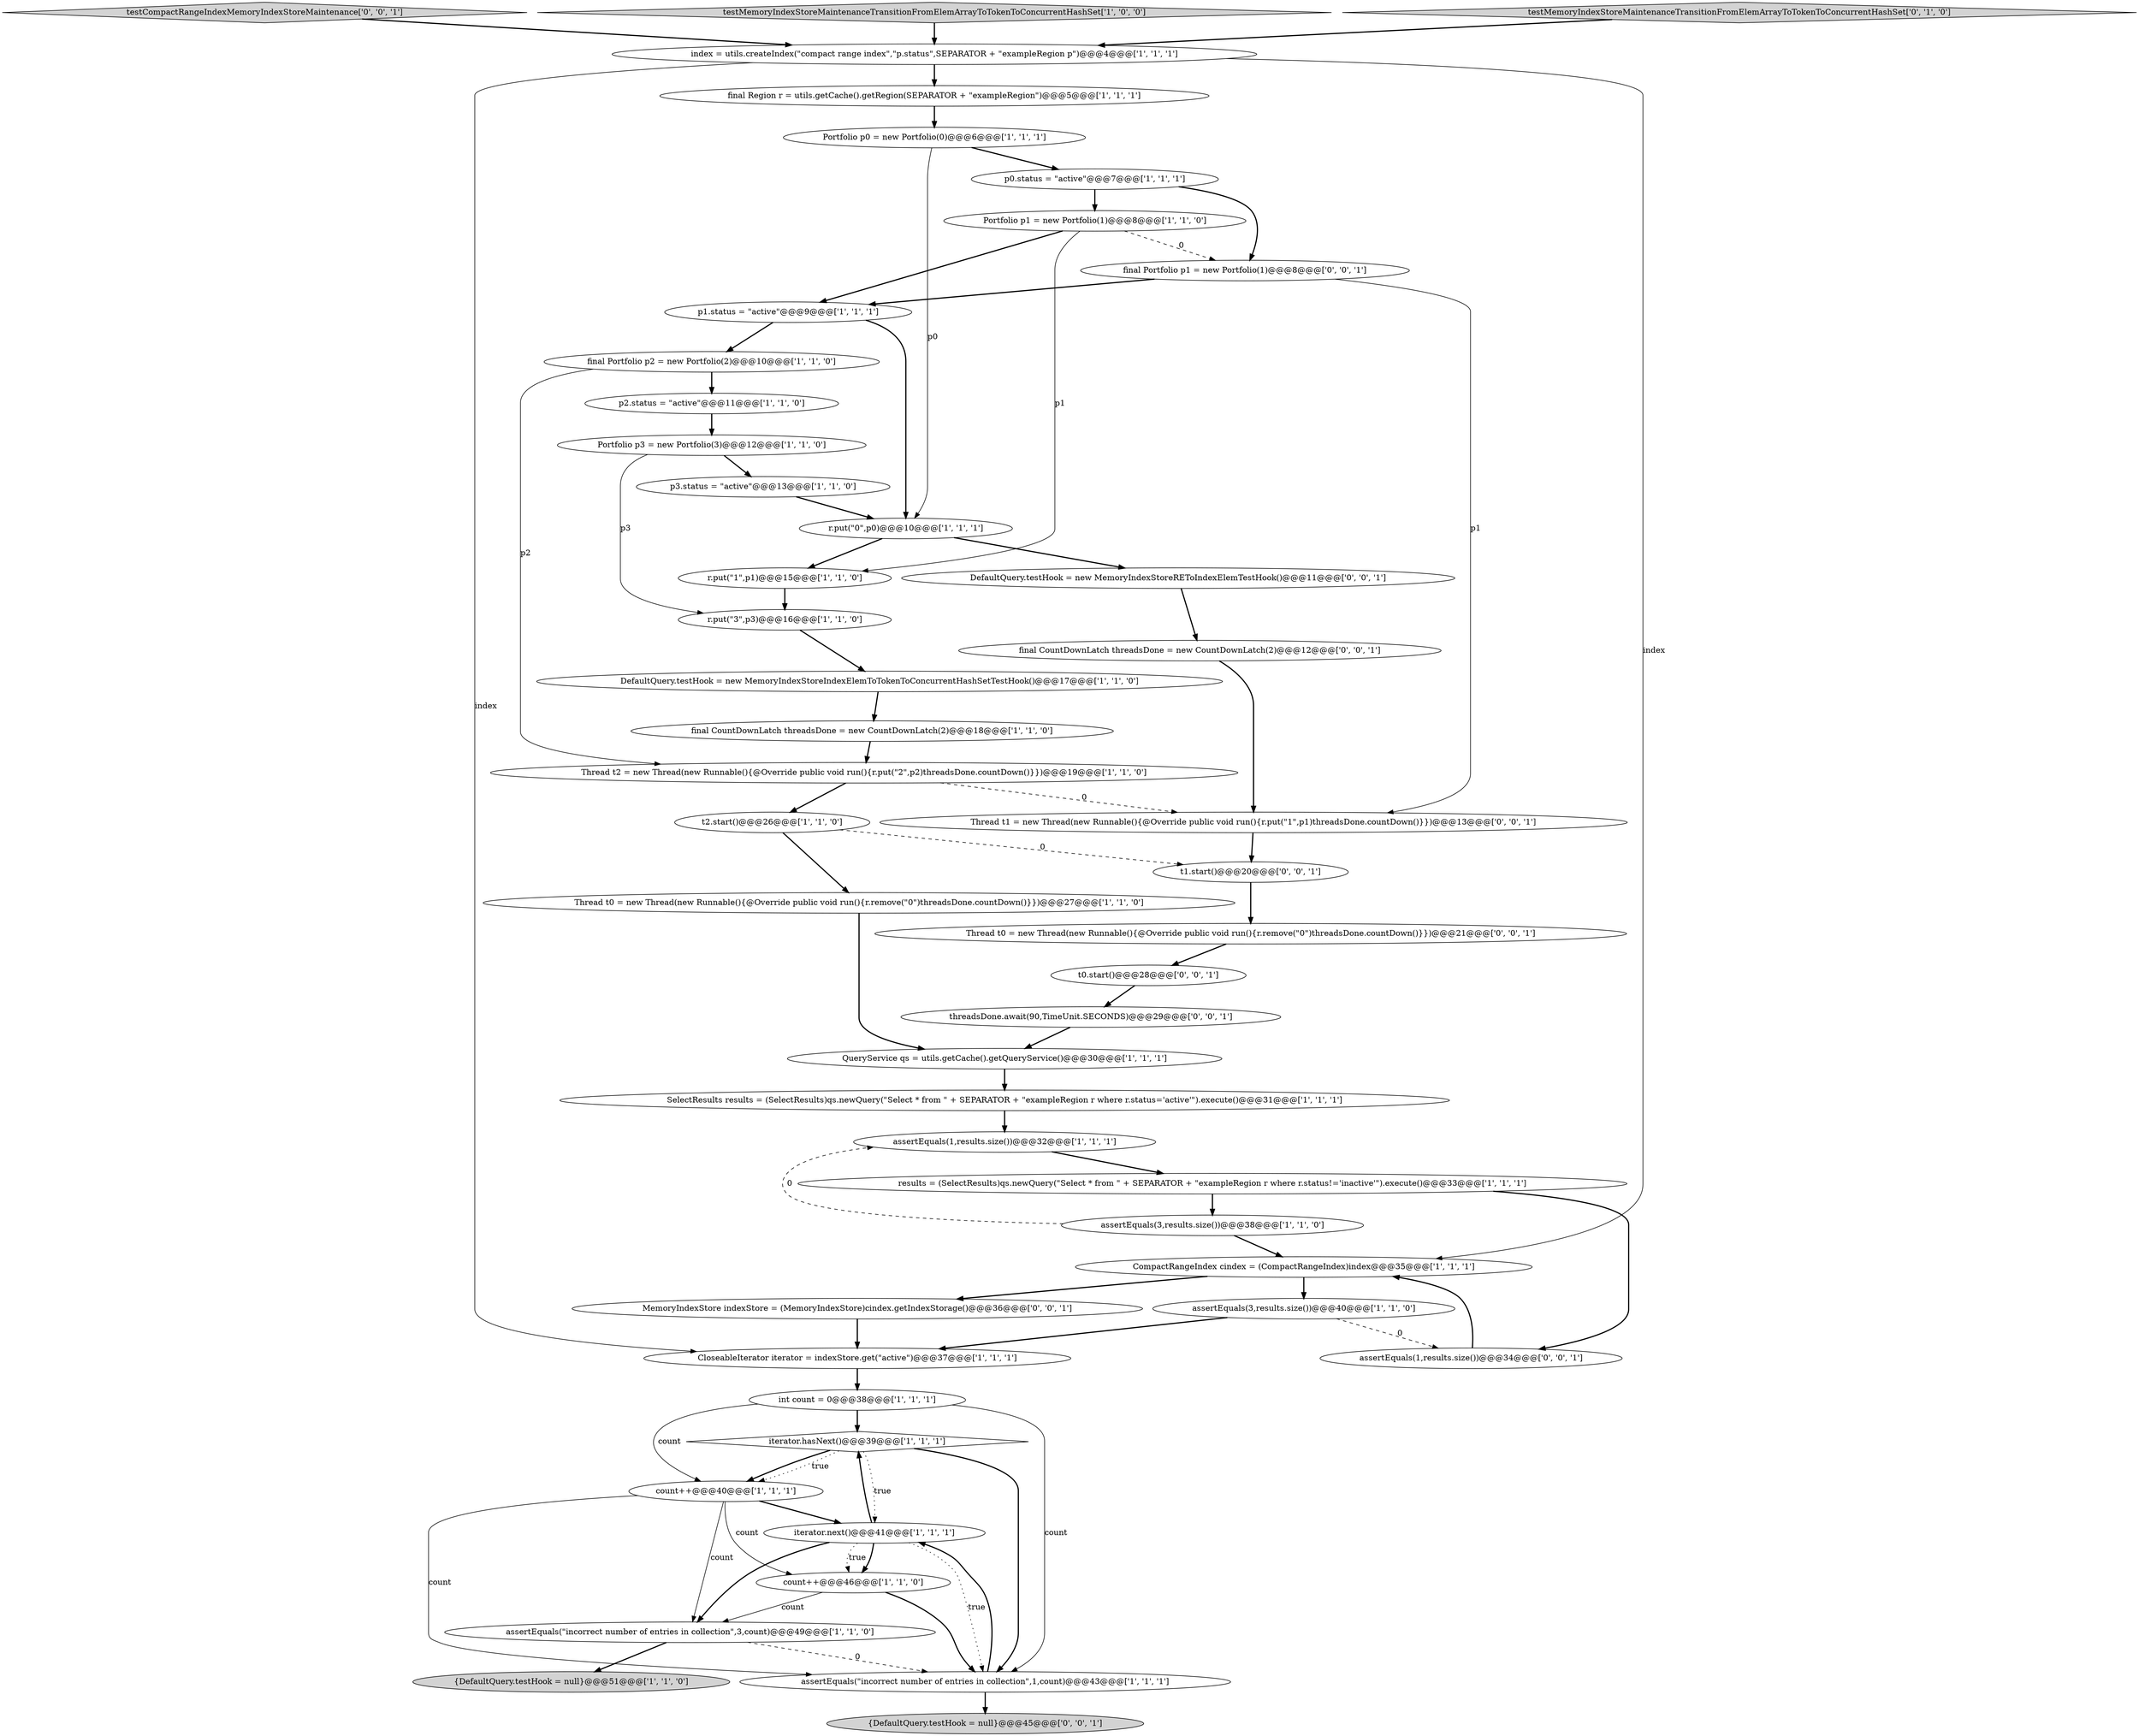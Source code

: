 digraph {
39 [style = filled, label = "final Portfolio p1 = new Portfolio(1)@@@8@@@['0', '0', '1']", fillcolor = white, shape = ellipse image = "AAA0AAABBB3BBB"];
25 [style = filled, label = "SelectResults results = (SelectResults)qs.newQuery(\"Select * from \" + SEPARATOR + \"exampleRegion r where r.status='active'\").execute()@@@31@@@['1', '1', '1']", fillcolor = white, shape = ellipse image = "AAA0AAABBB1BBB"];
43 [style = filled, label = "t1.start()@@@20@@@['0', '0', '1']", fillcolor = white, shape = ellipse image = "AAA0AAABBB3BBB"];
33 [style = filled, label = "int count = 0@@@38@@@['1', '1', '1']", fillcolor = white, shape = ellipse image = "AAA0AAABBB1BBB"];
23 [style = filled, label = "results = (SelectResults)qs.newQuery(\"Select * from \" + SEPARATOR + \"exampleRegion r where r.status!='inactive'\").execute()@@@33@@@['1', '1', '1']", fillcolor = white, shape = ellipse image = "AAA0AAABBB1BBB"];
41 [style = filled, label = "MemoryIndexStore indexStore = (MemoryIndexStore)cindex.getIndexStorage()@@@36@@@['0', '0', '1']", fillcolor = white, shape = ellipse image = "AAA0AAABBB3BBB"];
36 [style = filled, label = "Thread t1 = new Thread(new Runnable(){@Override public void run(){r.put(\"1\",p1)threadsDone.countDown()}})@@@13@@@['0', '0', '1']", fillcolor = white, shape = ellipse image = "AAA0AAABBB3BBB"];
11 [style = filled, label = "p3.status = \"active\"@@@13@@@['1', '1', '0']", fillcolor = white, shape = ellipse image = "AAA0AAABBB1BBB"];
12 [style = filled, label = "Portfolio p3 = new Portfolio(3)@@@12@@@['1', '1', '0']", fillcolor = white, shape = ellipse image = "AAA0AAABBB1BBB"];
16 [style = filled, label = "r.put(\"3\",p3)@@@16@@@['1', '1', '0']", fillcolor = white, shape = ellipse image = "AAA0AAABBB1BBB"];
19 [style = filled, label = "iterator.hasNext()@@@39@@@['1', '1', '1']", fillcolor = white, shape = diamond image = "AAA0AAABBB1BBB"];
22 [style = filled, label = "QueryService qs = utils.getCache().getQueryService()@@@30@@@['1', '1', '1']", fillcolor = white, shape = ellipse image = "AAA0AAABBB1BBB"];
5 [style = filled, label = "final Portfolio p2 = new Portfolio(2)@@@10@@@['1', '1', '0']", fillcolor = white, shape = ellipse image = "AAA0AAABBB1BBB"];
6 [style = filled, label = "iterator.next()@@@41@@@['1', '1', '1']", fillcolor = white, shape = ellipse image = "AAA0AAABBB1BBB"];
10 [style = filled, label = "Portfolio p0 = new Portfolio(0)@@@6@@@['1', '1', '1']", fillcolor = white, shape = ellipse image = "AAA0AAABBB1BBB"];
37 [style = filled, label = "testCompactRangeIndexMemoryIndexStoreMaintenance['0', '0', '1']", fillcolor = lightgray, shape = diamond image = "AAA0AAABBB3BBB"];
7 [style = filled, label = "assertEquals(\"incorrect number of entries in collection\",1,count)@@@43@@@['1', '1', '1']", fillcolor = white, shape = ellipse image = "AAA0AAABBB1BBB"];
9 [style = filled, label = "CompactRangeIndex cindex = (CompactRangeIndex)index@@@35@@@['1', '1', '1']", fillcolor = white, shape = ellipse image = "AAA0AAABBB1BBB"];
3 [style = filled, label = "p2.status = \"active\"@@@11@@@['1', '1', '0']", fillcolor = white, shape = ellipse image = "AAA0AAABBB1BBB"];
1 [style = filled, label = "Portfolio p1 = new Portfolio(1)@@@8@@@['1', '1', '0']", fillcolor = white, shape = ellipse image = "AAA0AAABBB1BBB"];
24 [style = filled, label = "assertEquals(1,results.size())@@@32@@@['1', '1', '1']", fillcolor = white, shape = ellipse image = "AAA0AAABBB1BBB"];
20 [style = filled, label = "assertEquals(\"incorrect number of entries in collection\",3,count)@@@49@@@['1', '1', '0']", fillcolor = white, shape = ellipse image = "AAA0AAABBB1BBB"];
4 [style = filled, label = "final CountDownLatch threadsDone = new CountDownLatch(2)@@@18@@@['1', '1', '0']", fillcolor = white, shape = ellipse image = "AAA0AAABBB1BBB"];
14 [style = filled, label = "Thread t2 = new Thread(new Runnable(){@Override public void run(){r.put(\"2\",p2)threadsDone.countDown()}})@@@19@@@['1', '1', '0']", fillcolor = white, shape = ellipse image = "AAA0AAABBB1BBB"];
15 [style = filled, label = "count++@@@40@@@['1', '1', '1']", fillcolor = white, shape = ellipse image = "AAA0AAABBB1BBB"];
34 [style = filled, label = "assertEquals(3,results.size())@@@40@@@['1', '1', '0']", fillcolor = white, shape = ellipse image = "AAA0AAABBB1BBB"];
2 [style = filled, label = "index = utils.createIndex(\"compact range index\",\"p.status\",SEPARATOR + \"exampleRegion p\")@@@4@@@['1', '1', '1']", fillcolor = white, shape = ellipse image = "AAA0AAABBB1BBB"];
47 [style = filled, label = "{DefaultQuery.testHook = null}@@@45@@@['0', '0', '1']", fillcolor = lightgray, shape = ellipse image = "AAA0AAABBB3BBB"];
40 [style = filled, label = "final CountDownLatch threadsDone = new CountDownLatch(2)@@@12@@@['0', '0', '1']", fillcolor = white, shape = ellipse image = "AAA0AAABBB3BBB"];
28 [style = filled, label = "assertEquals(3,results.size())@@@38@@@['1', '1', '0']", fillcolor = white, shape = ellipse image = "AAA0AAABBB1BBB"];
29 [style = filled, label = "r.put(\"0\",p0)@@@10@@@['1', '1', '1']", fillcolor = white, shape = ellipse image = "AAA0AAABBB1BBB"];
13 [style = filled, label = "{DefaultQuery.testHook = null}@@@51@@@['1', '1', '0']", fillcolor = lightgray, shape = ellipse image = "AAA0AAABBB1BBB"];
45 [style = filled, label = "DefaultQuery.testHook = new MemoryIndexStoreREToIndexElemTestHook()@@@11@@@['0', '0', '1']", fillcolor = white, shape = ellipse image = "AAA0AAABBB3BBB"];
0 [style = filled, label = "Thread t0 = new Thread(new Runnable(){@Override public void run(){r.remove(\"0\")threadsDone.countDown()}})@@@27@@@['1', '1', '0']", fillcolor = white, shape = ellipse image = "AAA0AAABBB1BBB"];
42 [style = filled, label = "threadsDone.await(90,TimeUnit.SECONDS)@@@29@@@['0', '0', '1']", fillcolor = white, shape = ellipse image = "AAA0AAABBB3BBB"];
44 [style = filled, label = "Thread t0 = new Thread(new Runnable(){@Override public void run(){r.remove(\"0\")threadsDone.countDown()}})@@@21@@@['0', '0', '1']", fillcolor = white, shape = ellipse image = "AAA0AAABBB3BBB"];
31 [style = filled, label = "testMemoryIndexStoreMaintenanceTransitionFromElemArrayToTokenToConcurrentHashSet['1', '0', '0']", fillcolor = lightgray, shape = diamond image = "AAA0AAABBB1BBB"];
8 [style = filled, label = "count++@@@46@@@['1', '1', '0']", fillcolor = white, shape = ellipse image = "AAA0AAABBB1BBB"];
21 [style = filled, label = "CloseableIterator iterator = indexStore.get(\"active\")@@@37@@@['1', '1', '1']", fillcolor = white, shape = ellipse image = "AAA0AAABBB1BBB"];
32 [style = filled, label = "r.put(\"1\",p1)@@@15@@@['1', '1', '0']", fillcolor = white, shape = ellipse image = "AAA0AAABBB1BBB"];
30 [style = filled, label = "t2.start()@@@26@@@['1', '1', '0']", fillcolor = white, shape = ellipse image = "AAA0AAABBB1BBB"];
46 [style = filled, label = "t0.start()@@@28@@@['0', '0', '1']", fillcolor = white, shape = ellipse image = "AAA0AAABBB3BBB"];
26 [style = filled, label = "final Region r = utils.getCache().getRegion(SEPARATOR + \"exampleRegion\")@@@5@@@['1', '1', '1']", fillcolor = white, shape = ellipse image = "AAA0AAABBB1BBB"];
35 [style = filled, label = "testMemoryIndexStoreMaintenanceTransitionFromElemArrayToTokenToConcurrentHashSet['0', '1', '0']", fillcolor = lightgray, shape = diamond image = "AAA0AAABBB2BBB"];
38 [style = filled, label = "assertEquals(1,results.size())@@@34@@@['0', '0', '1']", fillcolor = white, shape = ellipse image = "AAA0AAABBB3BBB"];
17 [style = filled, label = "p0.status = \"active\"@@@7@@@['1', '1', '1']", fillcolor = white, shape = ellipse image = "AAA0AAABBB1BBB"];
27 [style = filled, label = "p1.status = \"active\"@@@9@@@['1', '1', '1']", fillcolor = white, shape = ellipse image = "AAA0AAABBB1BBB"];
18 [style = filled, label = "DefaultQuery.testHook = new MemoryIndexStoreIndexElemToTokenToConcurrentHashSetTestHook()@@@17@@@['1', '1', '0']", fillcolor = white, shape = ellipse image = "AAA0AAABBB1BBB"];
14->36 [style = dashed, label="0"];
11->29 [style = bold, label=""];
29->45 [style = bold, label=""];
35->2 [style = bold, label=""];
33->15 [style = solid, label="count"];
2->26 [style = bold, label=""];
44->46 [style = bold, label=""];
45->40 [style = bold, label=""];
30->43 [style = dashed, label="0"];
36->43 [style = bold, label=""];
10->17 [style = bold, label=""];
24->23 [style = bold, label=""];
21->33 [style = bold, label=""];
6->7 [style = dotted, label="true"];
0->22 [style = bold, label=""];
40->36 [style = bold, label=""];
16->18 [style = bold, label=""];
25->24 [style = bold, label=""];
7->6 [style = bold, label=""];
19->15 [style = bold, label=""];
2->9 [style = solid, label="index"];
39->27 [style = bold, label=""];
15->8 [style = solid, label="count"];
1->27 [style = bold, label=""];
26->10 [style = bold, label=""];
37->2 [style = bold, label=""];
46->42 [style = bold, label=""];
6->20 [style = bold, label=""];
6->19 [style = bold, label=""];
6->8 [style = bold, label=""];
15->6 [style = bold, label=""];
34->38 [style = dashed, label="0"];
38->9 [style = bold, label=""];
27->29 [style = bold, label=""];
2->21 [style = solid, label="index"];
1->39 [style = dashed, label="0"];
6->8 [style = dotted, label="true"];
20->13 [style = bold, label=""];
14->30 [style = bold, label=""];
29->32 [style = bold, label=""];
33->7 [style = solid, label="count"];
3->12 [style = bold, label=""];
22->25 [style = bold, label=""];
20->7 [style = dashed, label="0"];
27->5 [style = bold, label=""];
15->20 [style = solid, label="count"];
10->29 [style = solid, label="p0"];
8->20 [style = solid, label="count"];
31->2 [style = bold, label=""];
19->15 [style = dotted, label="true"];
30->0 [style = bold, label=""];
12->16 [style = solid, label="p3"];
23->38 [style = bold, label=""];
4->14 [style = bold, label=""];
32->16 [style = bold, label=""];
33->19 [style = bold, label=""];
41->21 [style = bold, label=""];
8->7 [style = bold, label=""];
17->39 [style = bold, label=""];
12->11 [style = bold, label=""];
1->32 [style = solid, label="p1"];
23->28 [style = bold, label=""];
5->3 [style = bold, label=""];
39->36 [style = solid, label="p1"];
19->7 [style = bold, label=""];
15->7 [style = solid, label="count"];
19->6 [style = dotted, label="true"];
43->44 [style = bold, label=""];
34->21 [style = bold, label=""];
9->34 [style = bold, label=""];
5->14 [style = solid, label="p2"];
9->41 [style = bold, label=""];
7->47 [style = bold, label=""];
18->4 [style = bold, label=""];
28->9 [style = bold, label=""];
17->1 [style = bold, label=""];
42->22 [style = bold, label=""];
28->24 [style = dashed, label="0"];
}
